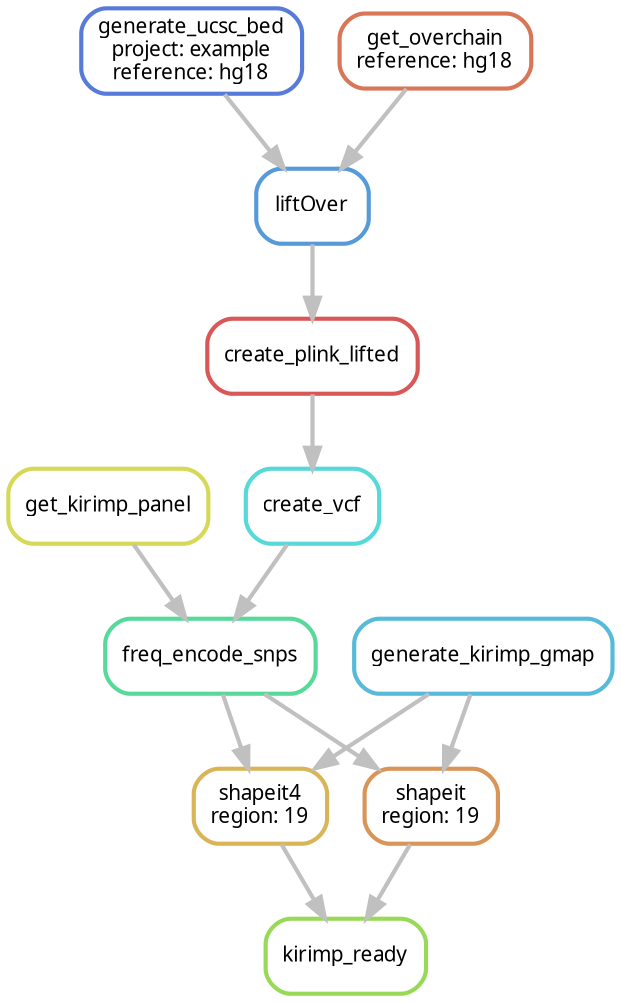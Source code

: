 digraph snakemake_dag {
    graph[bgcolor=white, margin=0];
    node[shape=box, style=rounded, fontname=sans,                 fontsize=10, penwidth=2];
    edge[penwidth=2, color=grey];
	0[label = "kirimp_ready", color = "0.25 0.6 0.85", style="rounded"];
	1[label = "shapeit4\nregion: 19", color = "0.12 0.6 0.85", style="rounded"];
	2[label = "freq_encode_snps", color = "0.42 0.6 0.85", style="rounded"];
	3[label = "get_kirimp_panel", color = "0.17 0.6 0.85", style="rounded"];
	4[label = "create_vcf", color = "0.50 0.6 0.85", style="rounded"];
	5[label = "create_plink_lifted", color = "0.00 0.6 0.85", style="rounded"];
	6[label = "liftOver", color = "0.58 0.6 0.85", style="rounded"];
	7[label = "generate_ucsc_bed\nproject: example\nreference: hg18", color = "0.62 0.6 0.85", style="rounded"];
	8[label = "get_overchain\nreference: hg18", color = "0.04 0.6 0.85", style="rounded"];
	9[label = "generate_kirimp_gmap", color = "0.54 0.6 0.85", style="rounded"];
	10[label = "shapeit\nregion: 19", color = "0.08 0.6 0.85", style="rounded"];
	1 -> 0
	10 -> 0
	2 -> 1
	9 -> 1
	3 -> 2
	4 -> 2
	5 -> 4
	6 -> 5
	7 -> 6
	8 -> 6
	2 -> 10
	9 -> 10
}            
